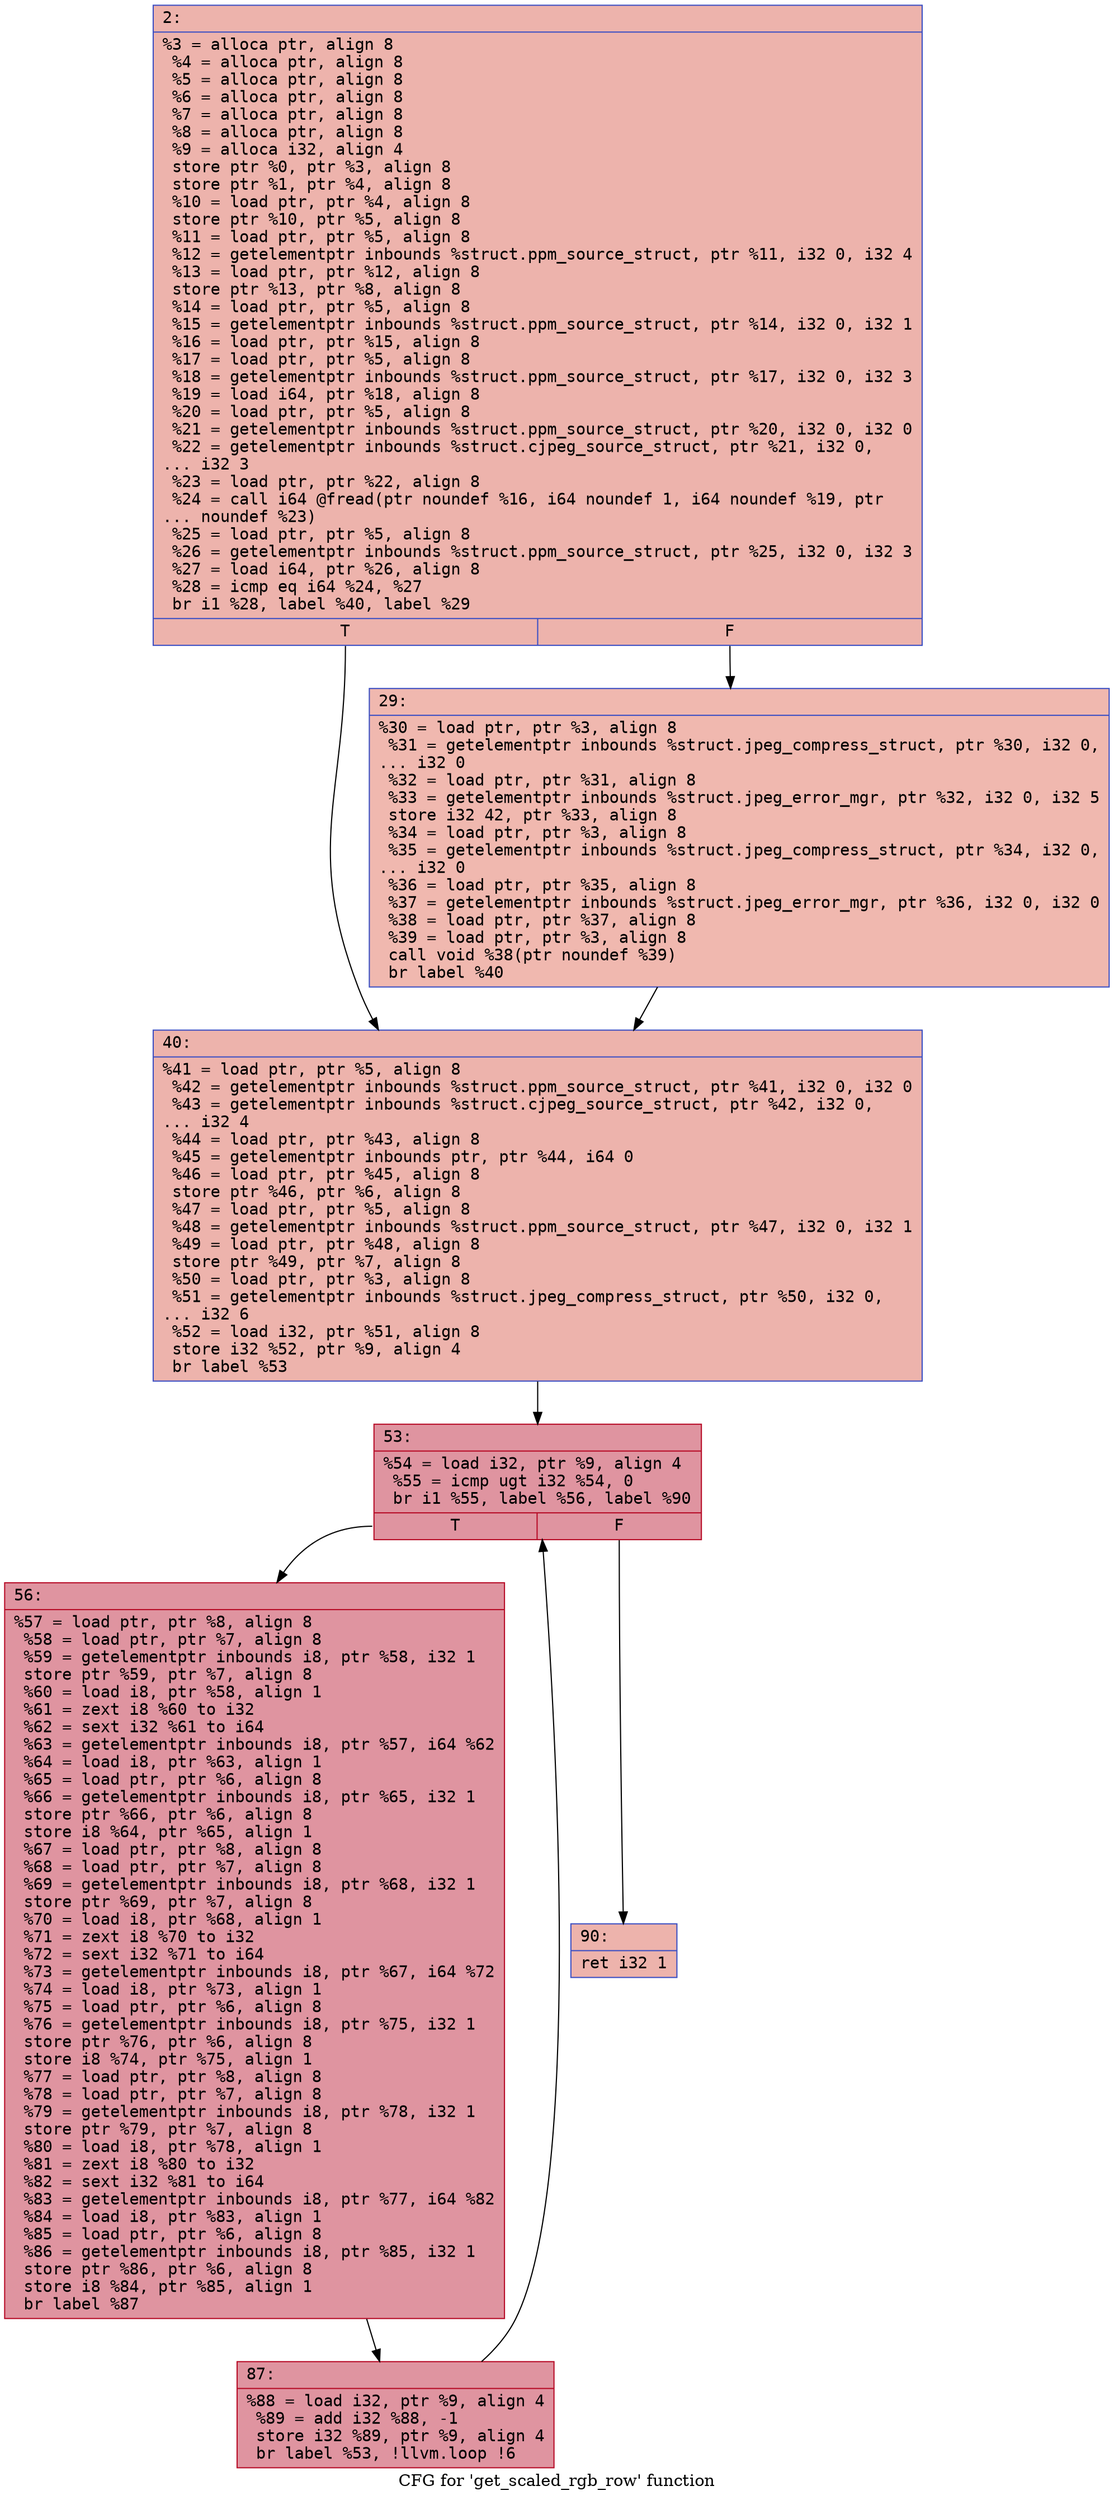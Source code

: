 digraph "CFG for 'get_scaled_rgb_row' function" {
	label="CFG for 'get_scaled_rgb_row' function";

	Node0x600000c63ed0 [shape=record,color="#3d50c3ff", style=filled, fillcolor="#d6524470" fontname="Courier",label="{2:\l|  %3 = alloca ptr, align 8\l  %4 = alloca ptr, align 8\l  %5 = alloca ptr, align 8\l  %6 = alloca ptr, align 8\l  %7 = alloca ptr, align 8\l  %8 = alloca ptr, align 8\l  %9 = alloca i32, align 4\l  store ptr %0, ptr %3, align 8\l  store ptr %1, ptr %4, align 8\l  %10 = load ptr, ptr %4, align 8\l  store ptr %10, ptr %5, align 8\l  %11 = load ptr, ptr %5, align 8\l  %12 = getelementptr inbounds %struct.ppm_source_struct, ptr %11, i32 0, i32 4\l  %13 = load ptr, ptr %12, align 8\l  store ptr %13, ptr %8, align 8\l  %14 = load ptr, ptr %5, align 8\l  %15 = getelementptr inbounds %struct.ppm_source_struct, ptr %14, i32 0, i32 1\l  %16 = load ptr, ptr %15, align 8\l  %17 = load ptr, ptr %5, align 8\l  %18 = getelementptr inbounds %struct.ppm_source_struct, ptr %17, i32 0, i32 3\l  %19 = load i64, ptr %18, align 8\l  %20 = load ptr, ptr %5, align 8\l  %21 = getelementptr inbounds %struct.ppm_source_struct, ptr %20, i32 0, i32 0\l  %22 = getelementptr inbounds %struct.cjpeg_source_struct, ptr %21, i32 0,\l... i32 3\l  %23 = load ptr, ptr %22, align 8\l  %24 = call i64 @fread(ptr noundef %16, i64 noundef 1, i64 noundef %19, ptr\l... noundef %23)\l  %25 = load ptr, ptr %5, align 8\l  %26 = getelementptr inbounds %struct.ppm_source_struct, ptr %25, i32 0, i32 3\l  %27 = load i64, ptr %26, align 8\l  %28 = icmp eq i64 %24, %27\l  br i1 %28, label %40, label %29\l|{<s0>T|<s1>F}}"];
	Node0x600000c63ed0:s0 -> Node0x600000c63f70[tooltip="2 -> 40\nProbability 50.00%" ];
	Node0x600000c63ed0:s1 -> Node0x600000c63f20[tooltip="2 -> 29\nProbability 50.00%" ];
	Node0x600000c63f20 [shape=record,color="#3d50c3ff", style=filled, fillcolor="#dc5d4a70" fontname="Courier",label="{29:\l|  %30 = load ptr, ptr %3, align 8\l  %31 = getelementptr inbounds %struct.jpeg_compress_struct, ptr %30, i32 0,\l... i32 0\l  %32 = load ptr, ptr %31, align 8\l  %33 = getelementptr inbounds %struct.jpeg_error_mgr, ptr %32, i32 0, i32 5\l  store i32 42, ptr %33, align 8\l  %34 = load ptr, ptr %3, align 8\l  %35 = getelementptr inbounds %struct.jpeg_compress_struct, ptr %34, i32 0,\l... i32 0\l  %36 = load ptr, ptr %35, align 8\l  %37 = getelementptr inbounds %struct.jpeg_error_mgr, ptr %36, i32 0, i32 0\l  %38 = load ptr, ptr %37, align 8\l  %39 = load ptr, ptr %3, align 8\l  call void %38(ptr noundef %39)\l  br label %40\l}"];
	Node0x600000c63f20 -> Node0x600000c63f70[tooltip="29 -> 40\nProbability 100.00%" ];
	Node0x600000c63f70 [shape=record,color="#3d50c3ff", style=filled, fillcolor="#d6524470" fontname="Courier",label="{40:\l|  %41 = load ptr, ptr %5, align 8\l  %42 = getelementptr inbounds %struct.ppm_source_struct, ptr %41, i32 0, i32 0\l  %43 = getelementptr inbounds %struct.cjpeg_source_struct, ptr %42, i32 0,\l... i32 4\l  %44 = load ptr, ptr %43, align 8\l  %45 = getelementptr inbounds ptr, ptr %44, i64 0\l  %46 = load ptr, ptr %45, align 8\l  store ptr %46, ptr %6, align 8\l  %47 = load ptr, ptr %5, align 8\l  %48 = getelementptr inbounds %struct.ppm_source_struct, ptr %47, i32 0, i32 1\l  %49 = load ptr, ptr %48, align 8\l  store ptr %49, ptr %7, align 8\l  %50 = load ptr, ptr %3, align 8\l  %51 = getelementptr inbounds %struct.jpeg_compress_struct, ptr %50, i32 0,\l... i32 6\l  %52 = load i32, ptr %51, align 8\l  store i32 %52, ptr %9, align 4\l  br label %53\l}"];
	Node0x600000c63f70 -> Node0x600000c64000[tooltip="40 -> 53\nProbability 100.00%" ];
	Node0x600000c64000 [shape=record,color="#b70d28ff", style=filled, fillcolor="#b70d2870" fontname="Courier",label="{53:\l|  %54 = load i32, ptr %9, align 4\l  %55 = icmp ugt i32 %54, 0\l  br i1 %55, label %56, label %90\l|{<s0>T|<s1>F}}"];
	Node0x600000c64000:s0 -> Node0x600000c64050[tooltip="53 -> 56\nProbability 96.88%" ];
	Node0x600000c64000:s1 -> Node0x600000c640f0[tooltip="53 -> 90\nProbability 3.12%" ];
	Node0x600000c64050 [shape=record,color="#b70d28ff", style=filled, fillcolor="#b70d2870" fontname="Courier",label="{56:\l|  %57 = load ptr, ptr %8, align 8\l  %58 = load ptr, ptr %7, align 8\l  %59 = getelementptr inbounds i8, ptr %58, i32 1\l  store ptr %59, ptr %7, align 8\l  %60 = load i8, ptr %58, align 1\l  %61 = zext i8 %60 to i32\l  %62 = sext i32 %61 to i64\l  %63 = getelementptr inbounds i8, ptr %57, i64 %62\l  %64 = load i8, ptr %63, align 1\l  %65 = load ptr, ptr %6, align 8\l  %66 = getelementptr inbounds i8, ptr %65, i32 1\l  store ptr %66, ptr %6, align 8\l  store i8 %64, ptr %65, align 1\l  %67 = load ptr, ptr %8, align 8\l  %68 = load ptr, ptr %7, align 8\l  %69 = getelementptr inbounds i8, ptr %68, i32 1\l  store ptr %69, ptr %7, align 8\l  %70 = load i8, ptr %68, align 1\l  %71 = zext i8 %70 to i32\l  %72 = sext i32 %71 to i64\l  %73 = getelementptr inbounds i8, ptr %67, i64 %72\l  %74 = load i8, ptr %73, align 1\l  %75 = load ptr, ptr %6, align 8\l  %76 = getelementptr inbounds i8, ptr %75, i32 1\l  store ptr %76, ptr %6, align 8\l  store i8 %74, ptr %75, align 1\l  %77 = load ptr, ptr %8, align 8\l  %78 = load ptr, ptr %7, align 8\l  %79 = getelementptr inbounds i8, ptr %78, i32 1\l  store ptr %79, ptr %7, align 8\l  %80 = load i8, ptr %78, align 1\l  %81 = zext i8 %80 to i32\l  %82 = sext i32 %81 to i64\l  %83 = getelementptr inbounds i8, ptr %77, i64 %82\l  %84 = load i8, ptr %83, align 1\l  %85 = load ptr, ptr %6, align 8\l  %86 = getelementptr inbounds i8, ptr %85, i32 1\l  store ptr %86, ptr %6, align 8\l  store i8 %84, ptr %85, align 1\l  br label %87\l}"];
	Node0x600000c64050 -> Node0x600000c640a0[tooltip="56 -> 87\nProbability 100.00%" ];
	Node0x600000c640a0 [shape=record,color="#b70d28ff", style=filled, fillcolor="#b70d2870" fontname="Courier",label="{87:\l|  %88 = load i32, ptr %9, align 4\l  %89 = add i32 %88, -1\l  store i32 %89, ptr %9, align 4\l  br label %53, !llvm.loop !6\l}"];
	Node0x600000c640a0 -> Node0x600000c64000[tooltip="87 -> 53\nProbability 100.00%" ];
	Node0x600000c640f0 [shape=record,color="#3d50c3ff", style=filled, fillcolor="#d6524470" fontname="Courier",label="{90:\l|  ret i32 1\l}"];
}
